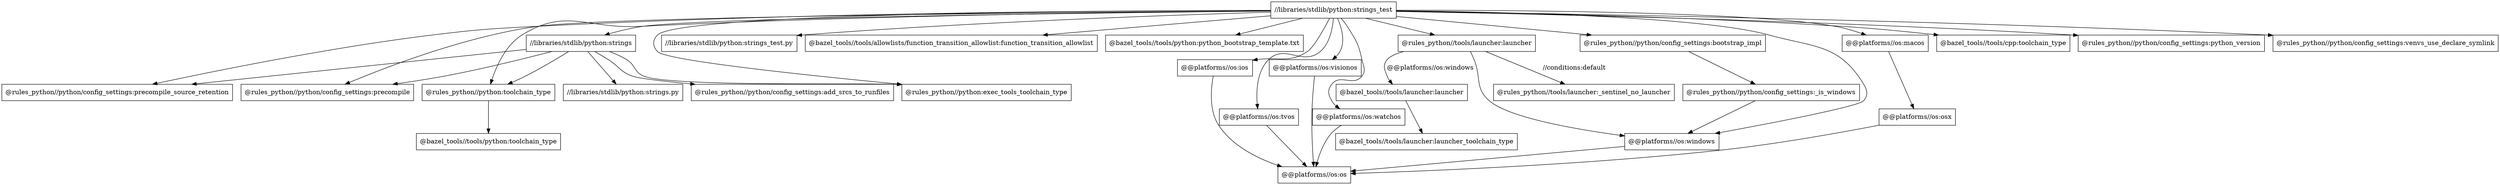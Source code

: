 digraph mygraph {
  node [shape=box];
  "//libraries/stdlib/python:strings_test"
  "//libraries/stdlib/python:strings_test" -> "//libraries/stdlib/python:strings"
  "//libraries/stdlib/python:strings_test" -> "//libraries/stdlib/python:strings_test.py"
  "//libraries/stdlib/python:strings_test" -> "@bazel_tools//tools/allowlists/function_transition_allowlist:function_transition_allowlist"
  "//libraries/stdlib/python:strings_test" -> "@rules_python//python/config_settings:precompile"
  "//libraries/stdlib/python:strings_test" -> "@bazel_tools//tools/python:python_bootstrap_template.txt"
  "//libraries/stdlib/python:strings_test" -> "@rules_python//tools/launcher:launcher"
  "//libraries/stdlib/python:strings_test" -> "@rules_python//python:toolchain_type"
  "//libraries/stdlib/python:strings_test" -> "@rules_python//python/config_settings:bootstrap_impl"
  "//libraries/stdlib/python:strings_test" -> "@@platforms//os:ios"
  "//libraries/stdlib/python:strings_test" -> "@rules_python//python/config_settings:precompile_source_retention"
  "//libraries/stdlib/python:strings_test" -> "@@platforms//os:macos"
  "//libraries/stdlib/python:strings_test" -> "@@platforms//os:tvos"
  "//libraries/stdlib/python:strings_test" -> "@@platforms//os:visionos"
  "//libraries/stdlib/python:strings_test" -> "@@platforms//os:watchos"
  "//libraries/stdlib/python:strings_test" -> "@@platforms//os:windows"
  "//libraries/stdlib/python:strings_test" -> "@bazel_tools//tools/cpp:toolchain_type"
  "//libraries/stdlib/python:strings_test" -> "@rules_python//python:exec_tools_toolchain_type"
  "//libraries/stdlib/python:strings_test" -> "@rules_python//python/config_settings:python_version"
  "//libraries/stdlib/python:strings_test" -> "@rules_python//python/config_settings:venvs_use_declare_symlink"
  "@rules_python//python/config_settings:venvs_use_declare_symlink"
  "@rules_python//python/config_settings:python_version"
  "@bazel_tools//tools/cpp:toolchain_type"
  "@@platforms//os:watchos"
  "@@platforms//os:watchos" -> "@@platforms//os:os"
  "@@platforms//os:visionos"
  "@@platforms//os:visionos" -> "@@platforms//os:os"
  "@@platforms//os:macos"
  "@@platforms//os:macos" -> "@@platforms//os:osx"
  "@@platforms//os:ios"
  "@@platforms//os:ios" -> "@@platforms//os:os"
  "@rules_python//python/config_settings:bootstrap_impl"
  "@rules_python//python/config_settings:bootstrap_impl" -> "@rules_python//python/config_settings:_is_windows"
  "@rules_python//python/config_settings:_is_windows"
  "@rules_python//python/config_settings:_is_windows" -> "@@platforms//os:windows"
  "@rules_python//tools/launcher:launcher"
  "@rules_python//tools/launcher:launcher" -> "@bazel_tools//tools/launcher:launcher"
  [label="@@platforms//os:windows"];
  "@rules_python//tools/launcher:launcher" -> "@@platforms//os:windows"
  "@rules_python//tools/launcher:launcher" -> "@rules_python//tools/launcher:_sentinel_no_launcher"
  [label="//conditions:default"];
  "@rules_python//tools/launcher:_sentinel_no_launcher"
  "@@platforms//os:windows"
  "@@platforms//os:windows" -> "@@platforms//os:os"
  "@bazel_tools//tools/launcher:launcher"
  "@bazel_tools//tools/launcher:launcher" -> "@bazel_tools//tools/launcher:launcher_toolchain_type"
  "@bazel_tools//tools/launcher:launcher_toolchain_type"
  "@bazel_tools//tools/allowlists/function_transition_allowlist:function_transition_allowlist"
  "//libraries/stdlib/python:strings_test.py"
  "//libraries/stdlib/python:strings"
  "//libraries/stdlib/python:strings" -> "//libraries/stdlib/python:strings.py"
  "//libraries/stdlib/python:strings" -> "@rules_python//python/config_settings:precompile"
  "//libraries/stdlib/python:strings" -> "@rules_python//python:toolchain_type"
  "//libraries/stdlib/python:strings" -> "@rules_python//python/config_settings:precompile_source_retention"
  "//libraries/stdlib/python:strings" -> "@rules_python//python:exec_tools_toolchain_type"
  "//libraries/stdlib/python:strings" -> "@rules_python//python/config_settings:add_srcs_to_runfiles"
  "@rules_python//python/config_settings:add_srcs_to_runfiles"
  "@rules_python//python:exec_tools_toolchain_type"
  "@rules_python//python:toolchain_type"
  "@rules_python//python:toolchain_type" -> "@bazel_tools//tools/python:toolchain_type"
  "@bazel_tools//tools/python:toolchain_type"
  "@rules_python//python/config_settings:precompile"
  "//libraries/stdlib/python:strings.py"
  "@rules_python//python/config_settings:precompile_source_retention"
  "@bazel_tools//tools/python:python_bootstrap_template.txt"
  "@@platforms//os:tvos"
  "@@platforms//os:tvos" -> "@@platforms//os:os"
  "@@platforms//os:osx"
  "@@platforms//os:osx" -> "@@platforms//os:os"
  "@@platforms//os:os"
}
